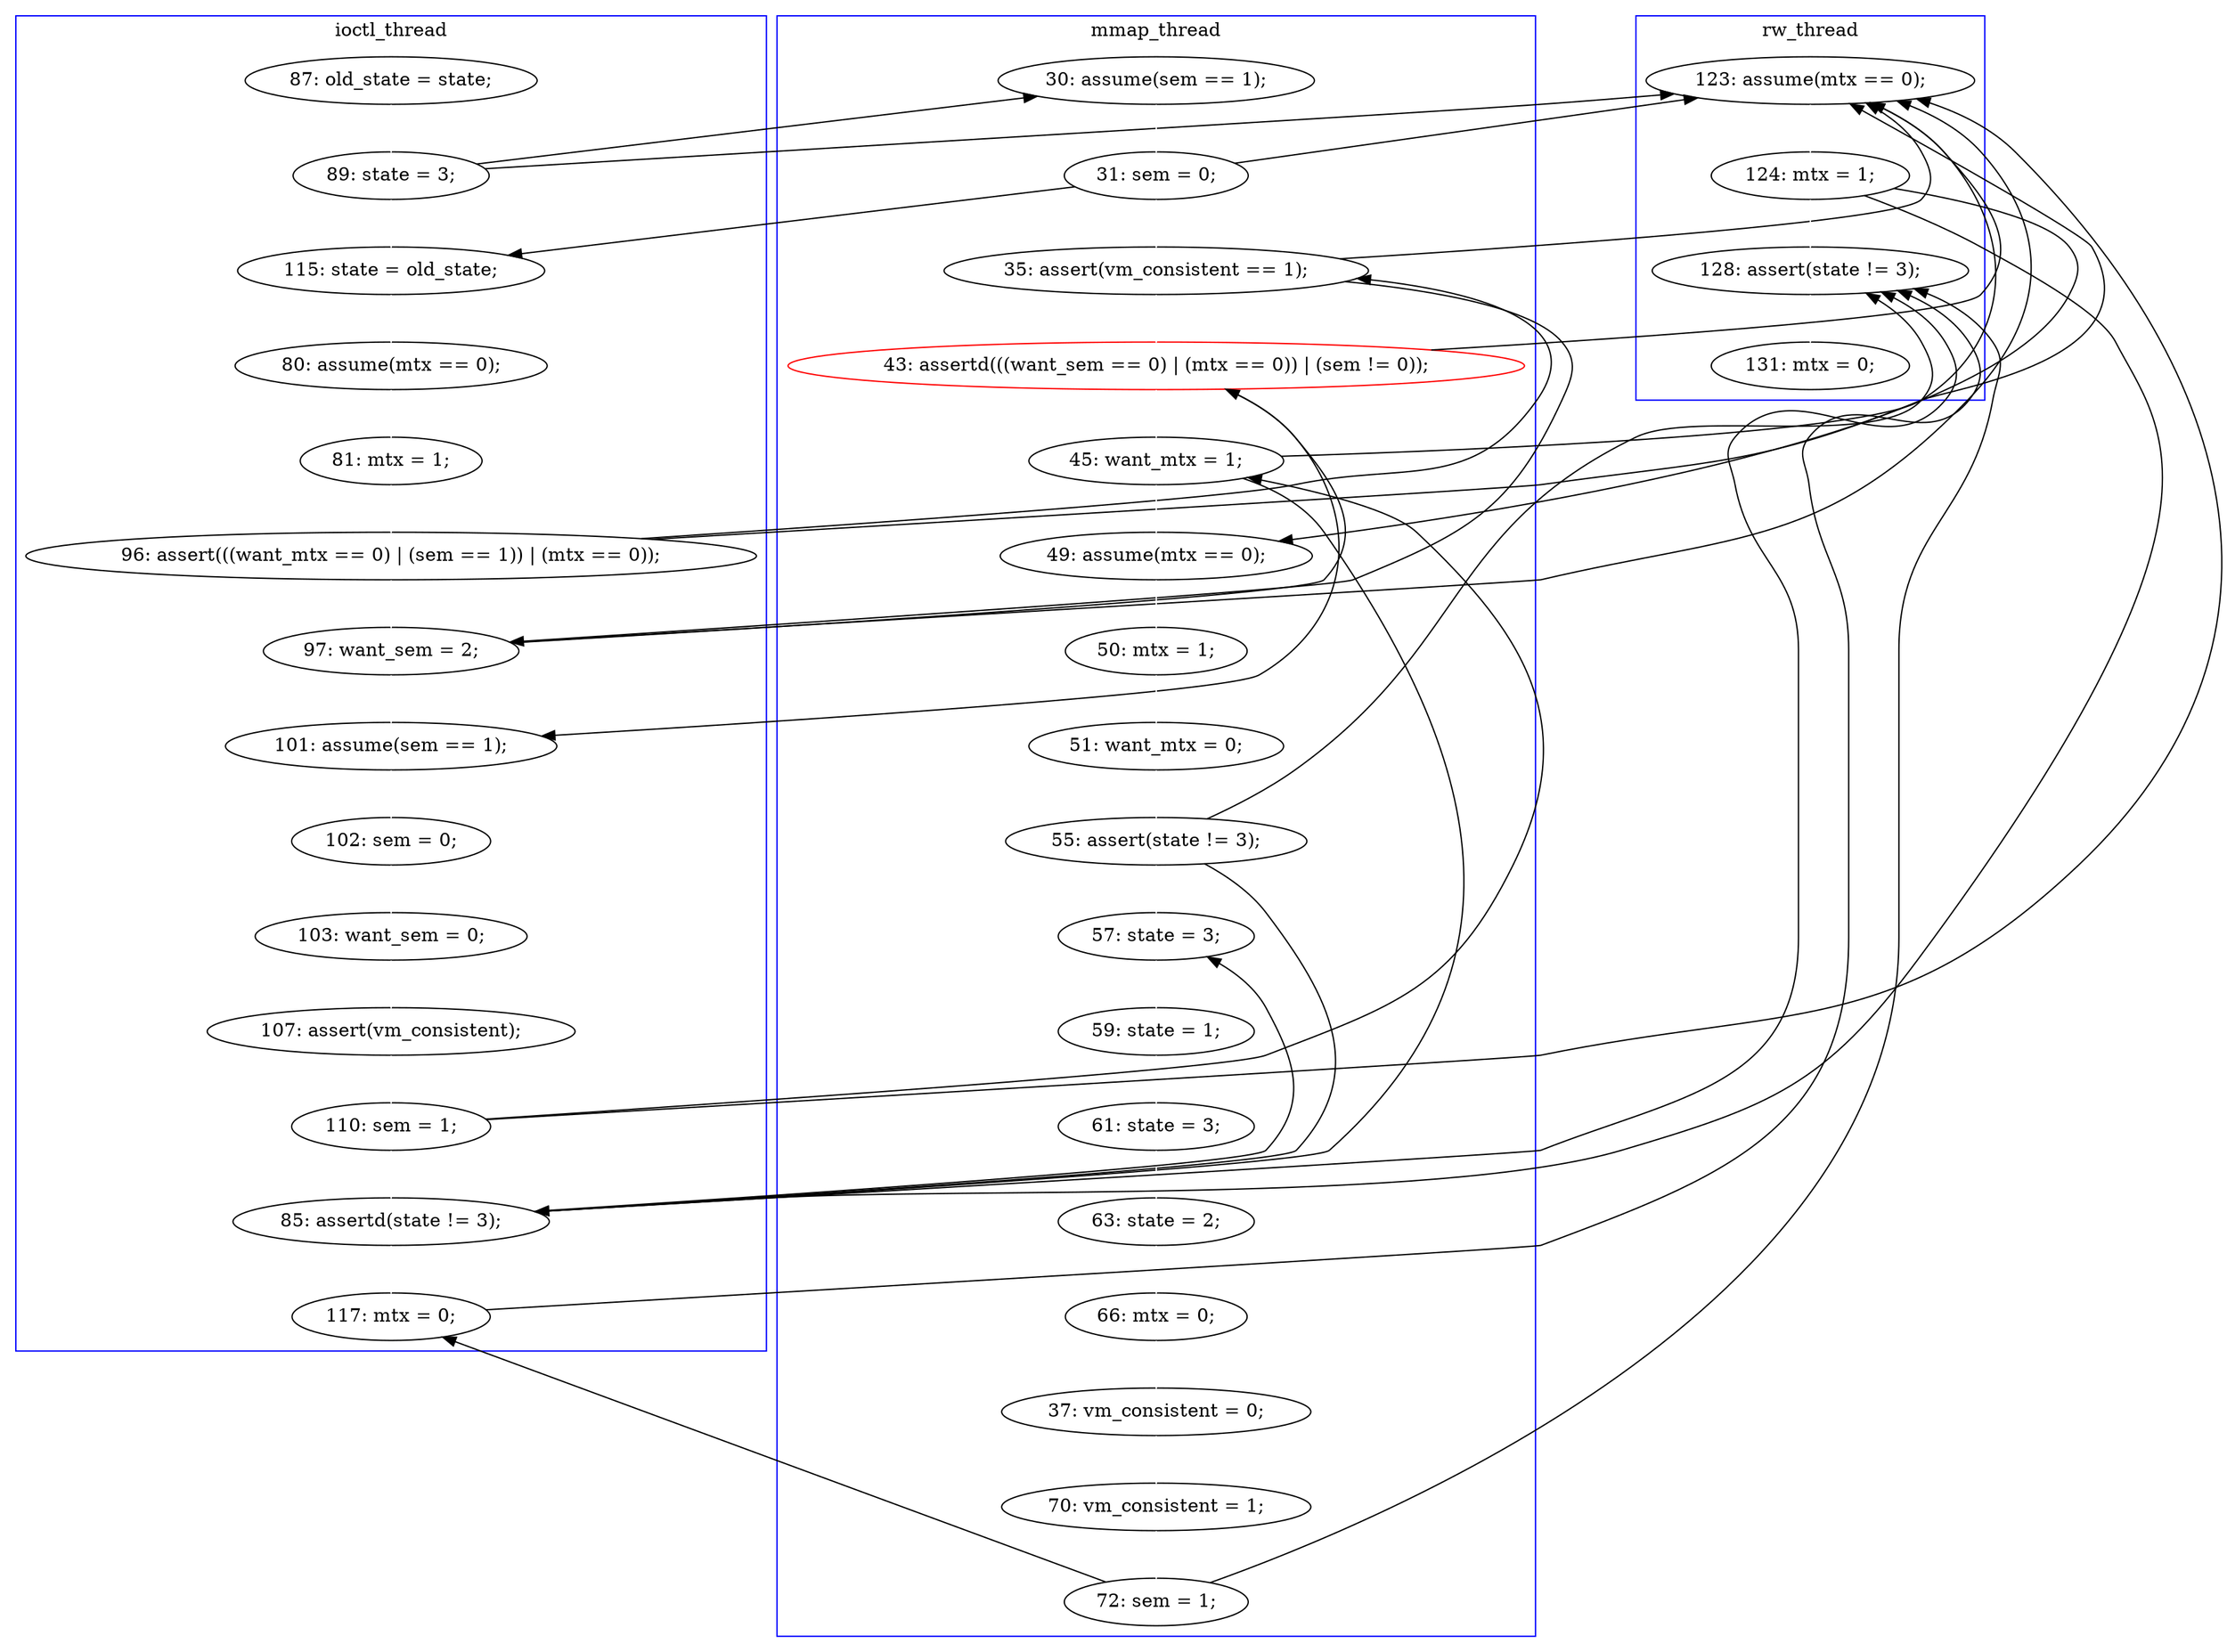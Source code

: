 digraph Counterexample {
	22 -> 23 [color = black, style = solid, constraint = false]
	12 -> 14 [color = white, style = solid]
	32 -> 33 [color = black, style = solid, constraint = false]
	49 -> 55 [color = white, style = solid]
	17 -> 18 [color = white, style = solid]
	25 -> 32 [color = white, style = solid]
	18 -> 19 [color = white, style = solid]
	24 -> 26 [color = white, style = solid]
	25 -> 33 [color = black, style = solid, constraint = false]
	40 -> 41 [color = white, style = solid]
	38 -> 40 [color = white, style = solid]
	42 -> 43 [color = white, style = solid]
	23 -> 25 [color = white, style = solid]
	24 -> 25 [color = black, style = solid, constraint = false]
	41 -> 42 [color = white, style = solid]
	38 -> 39 [color = black, style = solid, constraint = false]
	35 -> 36 [color = white, style = solid]
	37 -> 38 [color = white, style = solid]
	32 -> 39 [color = black, style = solid, constraint = false]
	36 -> 37 [color = white, style = solid]
	45 -> 46 [color = white, style = solid]
	30 -> 33 [color = black, style = solid, constraint = false]
	30 -> 39 [color = white, style = solid]
	34 -> 49 [color = white, style = solid]
	14 -> 33 [color = black, style = solid, constraint = false]
	23 -> 24 [color = black, style = solid, constraint = false]
	28 -> 29 [color = white, style = solid]
	16 -> 33 [color = black, style = solid, constraint = false]
	16 -> 23 [color = white, style = solid]
	19 -> 22 [color = white, style = solid]
	15 -> 16 [color = white, style = solid]
	22 -> 24 [color = white, style = solid]
	22 -> 33 [color = black, style = solid, constraint = false]
	43 -> 44 [color = white, style = solid]
	26 -> 27 [color = white, style = solid]
	44 -> 45 [color = white, style = solid]
	48 -> 49 [color = black, style = solid, constraint = false]
	27 -> 28 [color = white, style = solid]
	38 -> 49 [color = black, style = solid, constraint = false]
	14 -> 15 [color = black, style = solid, constraint = false]
	30 -> 32 [color = black, style = solid, constraint = false]
	24 -> 33 [color = black, style = solid, constraint = false]
	39 -> 49 [color = black, style = solid, constraint = false]
	32 -> 35 [color = white, style = solid]
	16 -> 17 [color = black, style = solid, constraint = false]
	29 -> 30 [color = white, style = solid]
	34 -> 35 [color = black, style = solid, constraint = false]
	34 -> 39 [color = black, style = solid, constraint = false]
	39 -> 40 [color = black, style = solid, constraint = false]
	46 -> 47 [color = white, style = solid]
	23 -> 33 [color = black, style = solid, constraint = false]
	25 -> 26 [color = black, style = solid, constraint = false]
	47 -> 49 [color = black, style = solid, constraint = false]
	39 -> 48 [color = white, style = solid]
	14 -> 17 [color = white, style = solid]
	47 -> 48 [color = black, style = solid, constraint = false]
	33 -> 34 [color = white, style = solid]
	subgraph cluster2 {
		label = ioctl_thread
		color = blue
		27  [label = "102: sem = 0;"]
		39  [label = "85: assertd(state != 3);"]
		17  [label = "115: state = old_state;"]
		26  [label = "101: assume(sem == 1);"]
		22  [label = "96: assert(((want_mtx == 0) | (sem == 1)) | (mtx == 0));"]
		12  [label = "87: old_state = state;"]
		28  [label = "103: want_sem = 0;"]
		48  [label = "117: mtx = 0;"]
		30  [label = "110: sem = 1;"]
		29  [label = "107: assert(vm_consistent);"]
		24  [label = "97: want_sem = 2;"]
		19  [label = "81: mtx = 1;"]
		18  [label = "80: assume(mtx == 0);"]
		14  [label = "89: state = 3;"]
	}
	subgraph cluster3 {
		label = rw_thread
		color = blue
		55  [label = "131: mtx = 0;"]
		34  [label = "124: mtx = 1;"]
		33  [label = "123: assume(mtx == 0);"]
		49  [label = "128: assert(state != 3);"]
	}
	subgraph cluster1 {
		label = mmap_thread
		color = blue
		16  [label = "31: sem = 0;"]
		32  [label = "45: want_mtx = 1;"]
		23  [label = "35: assert(vm_consistent == 1);"]
		38  [label = "55: assert(state != 3);"]
		15  [label = "30: assume(sem == 1);"]
		47  [label = "72: sem = 1;"]
		44  [label = "66: mtx = 0;"]
		41  [label = "59: state = 1;"]
		45  [label = "37: vm_consistent = 0;"]
		35  [label = "49: assume(mtx == 0);"]
		42  [label = "61: state = 3;"]
		40  [label = "57: state = 3;"]
		36  [label = "50: mtx = 1;"]
		25  [label = "43: assertd(((want_sem == 0) | (mtx == 0)) | (sem != 0));", color = red]
		46  [label = "70: vm_consistent = 1;"]
		43  [label = "63: state = 2;"]
		37  [label = "51: want_mtx = 0;"]
	}
}
